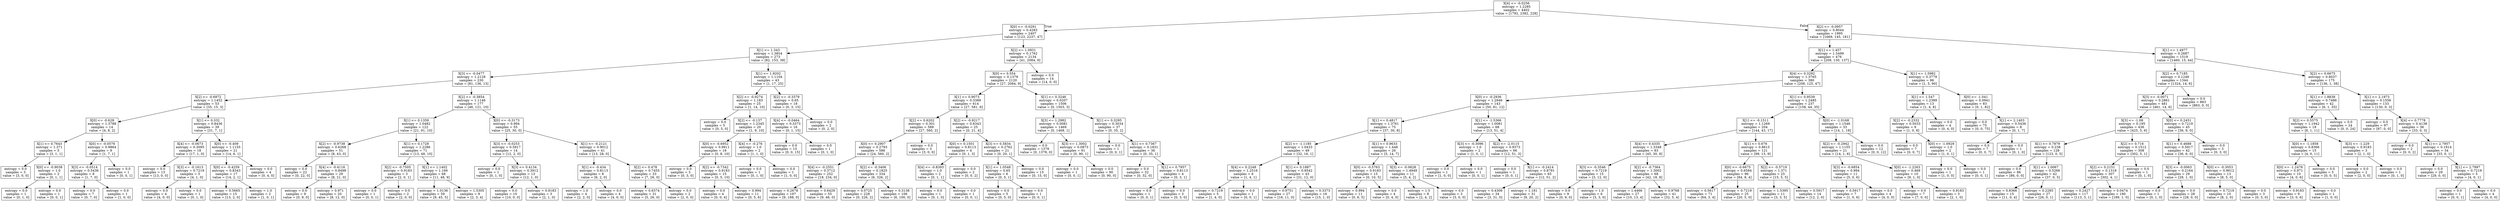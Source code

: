 digraph Tree {
node [shape=box] ;
0 [label="X[4] <= -0.0256\nentropy = 1.2285\nsamples = 4402\nvalue = [1792, 2382, 228]"] ;
1 [label="X[0] <= -0.0291\nentropy = 0.4283\nsamples = 2407\nvalue = [123, 2237, 47]"] ;
0 -> 1 [labeldistance=2.5, labelangle=45, headlabel="True"] ;
2 [label="X[1] <= 1.343\nentropy = 1.3854\nsamples = 273\nvalue = [82, 153, 38]"] ;
1 -> 2 ;
3 [label="X[3] <= -0.0477\nentropy = 1.2128\nsamples = 230\nvalue = [81, 136, 13]"] ;
2 -> 3 ;
4 [label="X[2] <= -0.6972\nentropy = 1.1452\nsamples = 53\nvalue = [35, 15, 3]"] ;
3 -> 4 ;
5 [label="X[0] <= -0.628\nentropy = 1.3788\nsamples = 14\nvalue = [4, 8, 2]"] ;
4 -> 5 ;
6 [label="X[1] <= 0.7643\nentropy = 1.371\nsamples = 5\nvalue = [3, 1, 1]"] ;
5 -> 6 ;
7 [label="entropy = 0.0\nsamples = 3\nvalue = [3, 0, 0]"] ;
6 -> 7 ;
8 [label="X[0] <= -0.9038\nentropy = 1.0\nsamples = 2\nvalue = [0, 1, 1]"] ;
6 -> 8 ;
9 [label="entropy = 0.0\nsamples = 1\nvalue = [0, 1, 0]"] ;
8 -> 9 ;
10 [label="entropy = 0.0\nsamples = 1\nvalue = [0, 0, 1]"] ;
8 -> 10 ;
11 [label="X[0] <= -0.0576\nentropy = 0.9864\nsamples = 9\nvalue = [1, 7, 1]"] ;
5 -> 11 ;
12 [label="X[3] <= -0.0514\nentropy = 0.5436\nsamples = 8\nvalue = [1, 7, 0]"] ;
11 -> 12 ;
13 [label="entropy = 0.0\nsamples = 7\nvalue = [0, 7, 0]"] ;
12 -> 13 ;
14 [label="entropy = 0.0\nsamples = 1\nvalue = [1, 0, 0]"] ;
12 -> 14 ;
15 [label="entropy = 0.0\nsamples = 1\nvalue = [0, 0, 1]"] ;
11 -> 15 ;
16 [label="X[1] <= 0.332\nentropy = 0.8436\nsamples = 39\nvalue = [31, 7, 1]"] ;
4 -> 16 ;
17 [label="X[4] <= -0.0673\nentropy = 0.3095\nsamples = 18\nvalue = [17, 1, 0]"] ;
16 -> 17 ;
18 [label="entropy = 0.0\nsamples = 13\nvalue = [13, 0, 0]"] ;
17 -> 18 ;
19 [label="X[3] <= -0.1613\nentropy = 0.7219\nsamples = 5\nvalue = [4, 1, 0]"] ;
17 -> 19 ;
20 [label="entropy = 0.0\nsamples = 4\nvalue = [4, 0, 0]"] ;
19 -> 20 ;
21 [label="entropy = 0.0\nsamples = 1\nvalue = [0, 1, 0]"] ;
19 -> 21 ;
22 [label="X[0] <= -0.409\nentropy = 1.1155\nsamples = 21\nvalue = [14, 6, 1]"] ;
16 -> 22 ;
23 [label="X[0] <= -0.4259\nentropy = 0.8343\nsamples = 17\nvalue = [14, 2, 1]"] ;
22 -> 23 ;
24 [label="entropy = 0.5665\nsamples = 15\nvalue = [13, 2, 0]"] ;
23 -> 24 ;
25 [label="entropy = 1.0\nsamples = 2\nvalue = [1, 0, 1]"] ;
23 -> 25 ;
26 [label="entropy = 0.0\nsamples = 4\nvalue = [0, 4, 0]"] ;
22 -> 26 ;
27 [label="X[2] <= -0.3854\nentropy = 1.1146\nsamples = 177\nvalue = [46, 121, 10]"] ;
3 -> 27 ;
28 [label="X[1] <= 0.1359\nentropy = 1.0482\nsamples = 122\nvalue = [21, 91, 10]"] ;
27 -> 28 ;
29 [label="X[2] <= -0.9738\nentropy = 0.6268\nsamples = 51\nvalue = [8, 43, 0]"] ;
28 -> 29 ;
30 [label="entropy = 0.0\nsamples = 22\nvalue = [0, 22, 0]"] ;
29 -> 30 ;
31 [label="X[4] <= -0.4116\nentropy = 0.8498\nsamples = 29\nvalue = [8, 21, 0]"] ;
29 -> 31 ;
32 [label="entropy = 0.0\nsamples = 9\nvalue = [0, 9, 0]"] ;
31 -> 32 ;
33 [label="entropy = 0.971\nsamples = 20\nvalue = [8, 12, 0]"] ;
31 -> 33 ;
34 [label="X[1] <= 0.1728\nentropy = 1.2286\nsamples = 71\nvalue = [13, 48, 10]"] ;
28 -> 34 ;
35 [label="X[2] <= -0.7505\nentropy = 0.9183\nsamples = 3\nvalue = [2, 0, 1]"] ;
34 -> 35 ;
36 [label="entropy = 0.0\nsamples = 1\nvalue = [0, 0, 1]"] ;
35 -> 36 ;
37 [label="entropy = 0.0\nsamples = 2\nvalue = [2, 0, 0]"] ;
35 -> 37 ;
38 [label="X[1] <= 1.1402\nentropy = 1.166\nsamples = 68\nvalue = [11, 48, 9]"] ;
34 -> 38 ;
39 [label="entropy = 1.0136\nsamples = 59\nvalue = [9, 45, 5]"] ;
38 -> 39 ;
40 [label="entropy = 1.5305\nsamples = 9\nvalue = [2, 3, 4]"] ;
38 -> 40 ;
41 [label="X[0] <= -0.3173\nentropy = 0.994\nsamples = 55\nvalue = [25, 30, 0]"] ;
27 -> 41 ;
42 [label="X[3] <= -0.0253\nentropy = 0.5917\nsamples = 14\nvalue = [12, 2, 0]"] ;
41 -> 42 ;
43 [label="entropy = 0.0\nsamples = 1\nvalue = [0, 1, 0]"] ;
42 -> 43 ;
44 [label="X[3] <= 0.4134\nentropy = 0.3912\nsamples = 13\nvalue = [12, 1, 0]"] ;
42 -> 44 ;
45 [label="entropy = 0.0\nsamples = 10\nvalue = [10, 0, 0]"] ;
44 -> 45 ;
46 [label="entropy = 0.9183\nsamples = 3\nvalue = [2, 1, 0]"] ;
44 -> 46 ;
47 [label="X[1] <= -0.2121\nentropy = 0.9012\nsamples = 41\nvalue = [13, 28, 0]"] ;
41 -> 47 ;
48 [label="X[1] <= -0.434\nentropy = 0.8113\nsamples = 8\nvalue = [6, 2, 0]"] ;
47 -> 48 ;
49 [label="entropy = 1.0\nsamples = 4\nvalue = [2, 2, 0]"] ;
48 -> 49 ;
50 [label="entropy = 0.0\nsamples = 4\nvalue = [4, 0, 0]"] ;
48 -> 50 ;
51 [label="X[2] <= 0.478\nentropy = 0.7455\nsamples = 33\nvalue = [7, 26, 0]"] ;
47 -> 51 ;
52 [label="entropy = 0.6374\nsamples = 31\nvalue = [5, 26, 0]"] ;
51 -> 52 ;
53 [label="entropy = 0.0\nsamples = 2\nvalue = [2, 0, 0]"] ;
51 -> 53 ;
54 [label="X[1] <= 1.9202\nentropy = 1.1104\nsamples = 43\nvalue = [1, 17, 25]"] ;
2 -> 54 ;
55 [label="X[2] <= -0.9274\nentropy = 1.183\nsamples = 25\nvalue = [1, 14, 10]"] ;
54 -> 55 ;
56 [label="entropy = 0.0\nsamples = 5\nvalue = [0, 5, 0]"] ;
55 -> 56 ;
57 [label="X[2] <= -0.137\nentropy = 1.2345\nsamples = 20\nvalue = [1, 9, 10]"] ;
55 -> 57 ;
58 [label="X[0] <= -0.6952\nentropy = 0.9911\nsamples = 18\nvalue = [0, 8, 10]"] ;
57 -> 58 ;
59 [label="entropy = 0.0\nsamples = 3\nvalue = [0, 3, 0]"] ;
58 -> 59 ;
60 [label="X[2] <= -0.7342\nentropy = 0.9183\nsamples = 15\nvalue = [0, 5, 10]"] ;
58 -> 60 ;
61 [label="entropy = 0.0\nsamples = 4\nvalue = [0, 0, 4]"] ;
60 -> 61 ;
62 [label="entropy = 0.994\nsamples = 11\nvalue = [0, 5, 6]"] ;
60 -> 62 ;
63 [label="X[4] <= -0.276\nentropy = 1.0\nsamples = 2\nvalue = [1, 1, 0]"] ;
57 -> 63 ;
64 [label="entropy = 0.0\nsamples = 1\nvalue = [0, 1, 0]"] ;
63 -> 64 ;
65 [label="entropy = 0.0\nsamples = 1\nvalue = [1, 0, 0]"] ;
63 -> 65 ;
66 [label="X[2] <= -0.3379\nentropy = 0.65\nsamples = 18\nvalue = [0, 3, 15]"] ;
54 -> 66 ;
67 [label="X[4] <= -0.0464\nentropy = 0.3373\nsamples = 16\nvalue = [0, 1, 15]"] ;
66 -> 67 ;
68 [label="entropy = 0.0\nsamples = 15\nvalue = [0, 0, 15]"] ;
67 -> 68 ;
69 [label="entropy = 0.0\nsamples = 1\nvalue = [0, 1, 0]"] ;
67 -> 69 ;
70 [label="entropy = 0.0\nsamples = 2\nvalue = [0, 2, 0]"] ;
66 -> 70 ;
71 [label="X[2] <= 1.0931\nentropy = 0.1762\nsamples = 2134\nvalue = [41, 2084, 9]"] ;
1 -> 71 ;
72 [label="X[0] <= 0.554\nentropy = 0.1379\nsamples = 2120\nvalue = [27, 2084, 9]"] ;
71 -> 72 ;
73 [label="X[1] <= 0.9073\nentropy = 0.3389\nsamples = 614\nvalue = [27, 581, 6]"] ;
72 -> 73 ;
74 [label="X[2] <= 0.6202\nentropy = 0.301\nsamples = 589\nvalue = [27, 560, 2]"] ;
73 -> 74 ;
75 [label="X[0] <= 0.2907\nentropy = 0.2793\nsamples = 586\nvalue = [24, 560, 2]"] ;
74 -> 75 ;
76 [label="X[4] <= -0.2551\nentropy = 0.3712\nsamples = 252\nvalue = [18, 234, 0]"] ;
75 -> 76 ;
77 [label="entropy = 0.2678\nsamples = 197\nvalue = [9, 188, 0]"] ;
76 -> 77 ;
78 [label="entropy = 0.6429\nsamples = 55\nvalue = [9, 46, 0]"] ;
76 -> 78 ;
79 [label="X[2] <= -0.3406\nentropy = 0.1825\nsamples = 334\nvalue = [6, 326, 2]"] ;
75 -> 79 ;
80 [label="entropy = 0.0725\nsamples = 228\nvalue = [0, 226, 2]"] ;
79 -> 80 ;
81 [label="entropy = 0.3138\nsamples = 106\nvalue = [6, 100, 0]"] ;
79 -> 81 ;
82 [label="entropy = 0.0\nsamples = 3\nvalue = [3, 0, 0]"] ;
74 -> 82 ;
83 [label="X[2] <= -0.9217\nentropy = 0.6343\nsamples = 25\nvalue = [0, 21, 4]"] ;
73 -> 83 ;
84 [label="X[0] <= 0.1501\nentropy = 0.8113\nsamples = 4\nvalue = [0, 1, 3]"] ;
83 -> 84 ;
85 [label="X[4] <= -0.8393\nentropy = 1.0\nsamples = 2\nvalue = [0, 1, 1]"] ;
84 -> 85 ;
86 [label="entropy = 0.0\nsamples = 1\nvalue = [0, 1, 0]"] ;
85 -> 86 ;
87 [label="entropy = 0.0\nsamples = 1\nvalue = [0, 0, 1]"] ;
85 -> 87 ;
88 [label="entropy = 0.0\nsamples = 2\nvalue = [0, 0, 2]"] ;
84 -> 88 ;
89 [label="X[3] <= 0.5834\nentropy = 0.2762\nsamples = 21\nvalue = [0, 20, 1]"] ;
83 -> 89 ;
90 [label="X[1] <= 1.0548\nentropy = 0.65\nsamples = 6\nvalue = [0, 5, 1]"] ;
89 -> 90 ;
91 [label="entropy = 0.0\nsamples = 5\nvalue = [0, 5, 0]"] ;
90 -> 91 ;
92 [label="entropy = 0.0\nsamples = 1\nvalue = [0, 0, 1]"] ;
90 -> 92 ;
93 [label="entropy = 0.0\nsamples = 15\nvalue = [0, 15, 0]"] ;
89 -> 93 ;
94 [label="X[1] <= 0.3246\nentropy = 0.0207\nsamples = 1506\nvalue = [0, 1503, 3]"] ;
72 -> 94 ;
95 [label="X[3] <= 1.2982\nentropy = 0.0081\nsamples = 1469\nvalue = [0, 1468, 1]"] ;
94 -> 95 ;
96 [label="entropy = 0.0\nsamples = 1378\nvalue = [0, 1378, 0]"] ;
95 -> 96 ;
97 [label="X[3] <= 1.3002\nentropy = 0.0873\nsamples = 91\nvalue = [0, 90, 1]"] ;
95 -> 97 ;
98 [label="entropy = 0.0\nsamples = 1\nvalue = [0, 0, 1]"] ;
97 -> 98 ;
99 [label="entropy = 0.0\nsamples = 90\nvalue = [0, 90, 0]"] ;
97 -> 99 ;
100 [label="X[1] <= 0.3295\nentropy = 0.3034\nsamples = 37\nvalue = [0, 35, 2]"] ;
94 -> 100 ;
101 [label="entropy = 0.0\nsamples = 1\nvalue = [0, 0, 1]"] ;
100 -> 101 ;
102 [label="X[1] <= 0.7367\nentropy = 0.1831\nsamples = 36\nvalue = [0, 35, 1]"] ;
100 -> 102 ;
103 [label="entropy = 0.0\nsamples = 32\nvalue = [0, 32, 0]"] ;
102 -> 103 ;
104 [label="X[1] <= 0.7957\nentropy = 0.8113\nsamples = 4\nvalue = [0, 3, 1]"] ;
102 -> 104 ;
105 [label="entropy = 0.0\nsamples = 1\nvalue = [0, 0, 1]"] ;
104 -> 105 ;
106 [label="entropy = 0.0\nsamples = 3\nvalue = [0, 3, 0]"] ;
104 -> 106 ;
107 [label="entropy = 0.0\nsamples = 14\nvalue = [14, 0, 0]"] ;
71 -> 107 ;
108 [label="X[2] <= -0.0957\nentropy = 0.8044\nsamples = 1995\nvalue = [1669, 145, 181]"] ;
0 -> 108 [labeldistance=2.5, labelangle=-45, headlabel="False"] ;
109 [label="X[1] <= 1.457\nentropy = 1.5499\nsamples = 476\nvalue = [209, 130, 137]"] ;
108 -> 109 ;
110 [label="X[4] <= 0.3292\nentropy = 1.3765\nsamples = 380\nvalue = [208, 125, 47]"] ;
109 -> 110 ;
111 [label="X[0] <= -0.2936\nentropy = 1.2946\nsamples = 143\nvalue = [50, 81, 12]"] ;
110 -> 111 ;
112 [label="X[1] <= 0.4817\nentropy = 1.3761\nsamples = 75\nvalue = [37, 30, 8]"] ;
111 -> 112 ;
113 [label="X[2] <= -1.1185\nentropy = 1.0433\nsamples = 49\nvalue = [32, 16, 1]"] ;
112 -> 113 ;
114 [label="X[4] <= 0.2248\nentropy = 1.2516\nsamples = 6\nvalue = [1, 4, 1]"] ;
113 -> 114 ;
115 [label="entropy = 0.7219\nsamples = 5\nvalue = [1, 4, 0]"] ;
114 -> 115 ;
116 [label="entropy = 0.0\nsamples = 1\nvalue = [0, 0, 1]"] ;
114 -> 116 ;
117 [label="X[1] <= 0.1887\nentropy = 0.8542\nsamples = 43\nvalue = [31, 12, 0]"] ;
113 -> 117 ;
118 [label="entropy = 0.9751\nsamples = 27\nvalue = [16, 11, 0]"] ;
117 -> 118 ;
119 [label="entropy = 0.3373\nsamples = 16\nvalue = [15, 1, 0]"] ;
117 -> 119 ;
120 [label="X[1] <= 0.9633\nentropy = 1.448\nsamples = 26\nvalue = [5, 14, 7]"] ;
112 -> 120 ;
121 [label="X[0] <= -0.5763\nentropy = 0.9183\nsamples = 15\nvalue = [0, 10, 5]"] ;
120 -> 121 ;
122 [label="entropy = 0.994\nsamples = 11\nvalue = [0, 6, 5]"] ;
121 -> 122 ;
123 [label="entropy = 0.0\nsamples = 4\nvalue = [0, 4, 0]"] ;
121 -> 123 ;
124 [label="X[3] <= -0.0628\nentropy = 1.4949\nsamples = 11\nvalue = [5, 4, 2]"] ;
120 -> 124 ;
125 [label="entropy = 1.5\nsamples = 8\nvalue = [2, 4, 2]"] ;
124 -> 125 ;
126 [label="entropy = 0.0\nsamples = 3\nvalue = [3, 0, 0]"] ;
124 -> 126 ;
127 [label="X[1] <= -1.5366\nentropy = 1.0081\nsamples = 68\nvalue = [13, 51, 4]"] ;
111 -> 127 ;
128 [label="X[3] <= -0.3096\nentropy = 1.0\nsamples = 2\nvalue = [1, 0, 1]"] ;
127 -> 128 ;
129 [label="entropy = 0.0\nsamples = 1\nvalue = [1, 0, 0]"] ;
128 -> 129 ;
130 [label="entropy = 0.0\nsamples = 1\nvalue = [0, 0, 1]"] ;
128 -> 130 ;
131 [label="X[2] <= -2.0115\nentropy = 0.9373\nsamples = 66\nvalue = [12, 51, 3]"] ;
127 -> 131 ;
132 [label="entropy = 0.0\nsamples = 1\nvalue = [0, 0, 1]"] ;
131 -> 132 ;
133 [label="X[1] <= -0.2414\nentropy = 0.8791\nsamples = 65\nvalue = [12, 51, 2]"] ;
131 -> 133 ;
134 [label="entropy = 0.4306\nsamples = 34\nvalue = [3, 31, 0]"] ;
133 -> 134 ;
135 [label="entropy = 1.181\nsamples = 31\nvalue = [9, 20, 2]"] ;
133 -> 135 ;
136 [label="X[1] <= 0.9539\nentropy = 1.2485\nsamples = 237\nvalue = [158, 44, 35]"] ;
110 -> 136 ;
137 [label="X[1] <= -0.1511\nentropy = 1.1269\nsamples = 204\nvalue = [144, 43, 17]"] ;
136 -> 137 ;
138 [label="X[4] <= 0.4335\nentropy = 1.3348\nsamples = 83\nvalue = [45, 30, 8]"] ;
137 -> 138 ;
139 [label="X[3] <= -0.3546\nentropy = 0.7219\nsamples = 15\nvalue = [3, 12, 0]"] ;
138 -> 139 ;
140 [label="entropy = 0.0\nsamples = 9\nvalue = [0, 9, 0]"] ;
139 -> 140 ;
141 [label="entropy = 1.0\nsamples = 6\nvalue = [3, 3, 0]"] ;
139 -> 141 ;
142 [label="X[2] <= -0.7364\nentropy = 1.3002\nsamples = 68\nvalue = [42, 18, 8]"] ;
138 -> 142 ;
143 [label="entropy = 1.4466\nsamples = 27\nvalue = [10, 13, 4]"] ;
142 -> 143 ;
144 [label="entropy = 0.9768\nsamples = 41\nvalue = [32, 5, 4]"] ;
142 -> 144 ;
145 [label="X[1] <= 0.676\nentropy = 0.8615\nsamples = 121\nvalue = [99, 13, 9]"] ;
137 -> 145 ;
146 [label="X[0] <= -0.6675\nentropy = 0.6584\nsamples = 96\nvalue = [84, 8, 4]"] ;
145 -> 146 ;
147 [label="entropy = 0.5617\nsamples = 71\nvalue = [64, 3, 4]"] ;
146 -> 147 ;
148 [label="entropy = 0.7219\nsamples = 25\nvalue = [20, 5, 0]"] ;
146 -> 148 ;
149 [label="X[2] <= -0.5719\nentropy = 1.371\nsamples = 25\nvalue = [15, 5, 5]"] ;
145 -> 149 ;
150 [label="entropy = 1.5395\nsamples = 11\nvalue = [3, 3, 5]"] ;
149 -> 150 ;
151 [label="entropy = 0.5917\nsamples = 14\nvalue = [12, 2, 0]"] ;
149 -> 151 ;
152 [label="X[0] <= -1.0168\nentropy = 1.1546\nsamples = 33\nvalue = [14, 1, 18]"] ;
136 -> 152 ;
153 [label="X[2] <= -0.2942\nentropy = 1.1155\nsamples = 21\nvalue = [14, 1, 6]"] ;
152 -> 153 ;
154 [label="X[3] <= -0.6854\nentropy = 0.994\nsamples = 11\nvalue = [5, 0, 6]"] ;
153 -> 154 ;
155 [label="entropy = 0.5917\nsamples = 7\nvalue = [1, 0, 6]"] ;
154 -> 155 ;
156 [label="entropy = 0.0\nsamples = 4\nvalue = [4, 0, 0]"] ;
154 -> 156 ;
157 [label="X[0] <= -1.2263\nentropy = 0.469\nsamples = 10\nvalue = [9, 1, 0]"] ;
153 -> 157 ;
158 [label="entropy = 0.0\nsamples = 7\nvalue = [7, 0, 0]"] ;
157 -> 158 ;
159 [label="entropy = 0.9183\nsamples = 3\nvalue = [2, 1, 0]"] ;
157 -> 159 ;
160 [label="entropy = 0.0\nsamples = 12\nvalue = [0, 0, 12]"] ;
152 -> 160 ;
161 [label="X[1] <= 1.5982\nentropy = 0.3779\nsamples = 96\nvalue = [1, 5, 90]"] ;
109 -> 161 ;
162 [label="X[1] <= 1.547\nentropy = 1.2389\nsamples = 13\nvalue = [1, 4, 8]"] ;
161 -> 162 ;
163 [label="X[2] <= -0.2332\nentropy = 0.5033\nsamples = 9\nvalue = [1, 0, 8]"] ;
162 -> 163 ;
164 [label="entropy = 0.0\nsamples = 7\nvalue = [0, 0, 7]"] ;
163 -> 164 ;
165 [label="X[0] <= -1.0929\nentropy = 1.0\nsamples = 2\nvalue = [1, 0, 1]"] ;
163 -> 165 ;
166 [label="entropy = 0.0\nsamples = 1\nvalue = [1, 0, 0]"] ;
165 -> 166 ;
167 [label="entropy = 0.0\nsamples = 1\nvalue = [0, 0, 1]"] ;
165 -> 167 ;
168 [label="entropy = 0.0\nsamples = 4\nvalue = [0, 4, 0]"] ;
162 -> 168 ;
169 [label="X[0] <= -1.041\nentropy = 0.0941\nsamples = 83\nvalue = [0, 1, 82]"] ;
161 -> 169 ;
170 [label="entropy = 0.0\nsamples = 75\nvalue = [0, 0, 75]"] ;
169 -> 170 ;
171 [label="X[1] <= 2.1403\nentropy = 0.5436\nsamples = 8\nvalue = [0, 1, 7]"] ;
169 -> 171 ;
172 [label="entropy = 0.0\nsamples = 7\nvalue = [0, 0, 7]"] ;
171 -> 172 ;
173 [label="entropy = 0.0\nsamples = 1\nvalue = [0, 1, 0]"] ;
171 -> 173 ;
174 [label="X[1] <= 1.4977\nentropy = 0.2687\nsamples = 1519\nvalue = [1460, 15, 44]"] ;
108 -> 174 ;
175 [label="X[2] <= 0.7185\nentropy = 0.1248\nsamples = 1344\nvalue = [1324, 14, 6]"] ;
174 -> 175 ;
176 [label="X[3] <= -0.0071\nentropy = 0.2861\nsamples = 481\nvalue = [461, 14, 6]"] ;
175 -> 176 ;
177 [label="X[3] <= -1.08\nentropy = 0.195\nsamples = 436\nvalue = [425, 5, 6]"] ;
176 -> 177 ;
178 [label="X[1] <= 0.7879\nentropy = 0.238\nsamples = 128\nvalue = [123, 0, 5]"] ;
177 -> 178 ;
179 [label="entropy = 0.0\nsamples = 86\nvalue = [86, 0, 0]"] ;
178 -> 179 ;
180 [label="X[1] <= 1.0067\nentropy = 0.5266\nsamples = 42\nvalue = [37, 0, 5]"] ;
178 -> 180 ;
181 [label="entropy = 0.8366\nsamples = 15\nvalue = [11, 0, 4]"] ;
180 -> 181 ;
182 [label="entropy = 0.2285\nsamples = 27\nvalue = [26, 0, 1]"] ;
180 -> 182 ;
183 [label="X[2] <= 0.716\nentropy = 0.1512\nsamples = 308\nvalue = [302, 5, 1]"] ;
177 -> 183 ;
184 [label="X[2] <= 0.2151\nentropy = 0.1318\nsamples = 307\nvalue = [302, 4, 1]"] ;
183 -> 184 ;
185 [label="entropy = 0.2427\nsamples = 117\nvalue = [113, 3, 1]"] ;
184 -> 185 ;
186 [label="entropy = 0.0474\nsamples = 190\nvalue = [189, 1, 0]"] ;
184 -> 186 ;
187 [label="entropy = 0.0\nsamples = 1\nvalue = [0, 1, 0]"] ;
183 -> 187 ;
188 [label="X[0] <= 0.2451\nentropy = 0.7219\nsamples = 45\nvalue = [36, 9, 0]"] ;
176 -> 188 ;
189 [label="X[1] <= 0.4688\nentropy = 0.5917\nsamples = 42\nvalue = [36, 6, 0]"] ;
188 -> 189 ;
190 [label="X[3] <= -0.0063\nentropy = 0.2164\nsamples = 29\nvalue = [28, 1, 0]"] ;
189 -> 190 ;
191 [label="entropy = 0.0\nsamples = 1\nvalue = [0, 1, 0]"] ;
190 -> 191 ;
192 [label="entropy = 0.0\nsamples = 28\nvalue = [28, 0, 0]"] ;
190 -> 192 ;
193 [label="X[0] <= -0.3053\nentropy = 0.9612\nsamples = 13\nvalue = [8, 5, 0]"] ;
189 -> 193 ;
194 [label="entropy = 0.7219\nsamples = 10\nvalue = [8, 2, 0]"] ;
193 -> 194 ;
195 [label="entropy = 0.0\nsamples = 3\nvalue = [0, 3, 0]"] ;
193 -> 195 ;
196 [label="entropy = 0.0\nsamples = 3\nvalue = [0, 3, 0]"] ;
188 -> 196 ;
197 [label="entropy = 0.0\nsamples = 863\nvalue = [863, 0, 0]"] ;
175 -> 197 ;
198 [label="X[2] <= 0.6675\nentropy = 0.8037\nsamples = 175\nvalue = [136, 1, 38]"] ;
174 -> 198 ;
199 [label="X[1] <= 1.8838\nentropy = 0.7486\nsamples = 42\nvalue = [6, 1, 35]"] ;
198 -> 199 ;
200 [label="X[2] <= 0.5575\nentropy = 1.1942\nsamples = 18\nvalue = [6, 1, 11]"] ;
199 -> 200 ;
201 [label="X[0] <= -1.1858\nentropy = 0.8366\nsamples = 15\nvalue = [4, 0, 11]"] ;
200 -> 201 ;
202 [label="X[0] <= -1.2476\nentropy = 0.971\nsamples = 10\nvalue = [4, 0, 6]"] ;
201 -> 202 ;
203 [label="entropy = 0.9183\nsamples = 9\nvalue = [3, 0, 6]"] ;
202 -> 203 ;
204 [label="entropy = 0.0\nsamples = 1\nvalue = [1, 0, 0]"] ;
202 -> 204 ;
205 [label="entropy = 0.0\nsamples = 5\nvalue = [0, 0, 5]"] ;
201 -> 205 ;
206 [label="X[3] <= -1.229\nentropy = 0.9183\nsamples = 3\nvalue = [2, 1, 0]"] ;
200 -> 206 ;
207 [label="entropy = 0.0\nsamples = 2\nvalue = [2, 0, 0]"] ;
206 -> 207 ;
208 [label="entropy = 0.0\nsamples = 1\nvalue = [0, 1, 0]"] ;
206 -> 208 ;
209 [label="entropy = 0.0\nsamples = 24\nvalue = [0, 0, 24]"] ;
199 -> 209 ;
210 [label="X[1] <= 2.1973\nentropy = 0.1556\nsamples = 133\nvalue = [130, 0, 3]"] ;
198 -> 210 ;
211 [label="entropy = 0.0\nsamples = 97\nvalue = [97, 0, 0]"] ;
210 -> 211 ;
212 [label="X[4] <= 0.7778\nentropy = 0.4138\nsamples = 36\nvalue = [33, 0, 3]"] ;
210 -> 212 ;
213 [label="entropy = 0.0\nsamples = 2\nvalue = [0, 0, 2]"] ;
212 -> 213 ;
214 [label="X[1] <= 2.7957\nentropy = 0.1914\nsamples = 34\nvalue = [33, 0, 1]"] ;
212 -> 214 ;
215 [label="entropy = 0.0\nsamples = 29\nvalue = [29, 0, 0]"] ;
214 -> 215 ;
216 [label="X[1] <= 2.7997\nentropy = 0.7219\nsamples = 5\nvalue = [4, 0, 1]"] ;
214 -> 216 ;
217 [label="entropy = 0.0\nsamples = 1\nvalue = [0, 0, 1]"] ;
216 -> 217 ;
218 [label="entropy = 0.0\nsamples = 4\nvalue = [4, 0, 0]"] ;
216 -> 218 ;
}